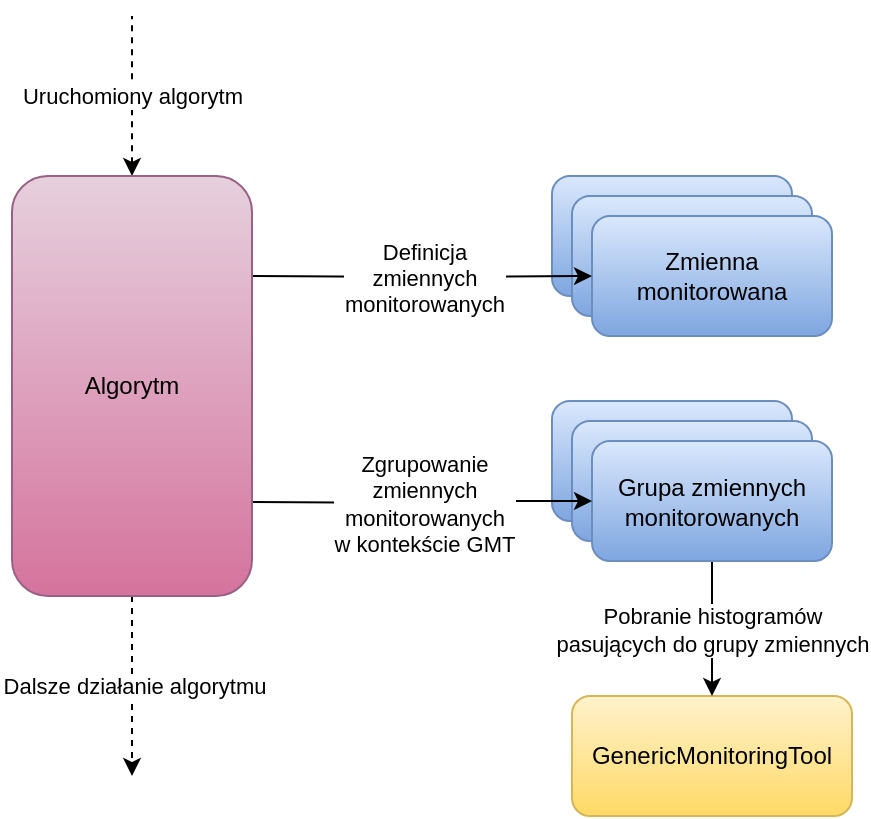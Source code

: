 <mxfile version="11.1.5" type="device" pages="1"><diagram id="CrJ-mrYIxERM8HC76sVr" name="Page-1"><mxGraphModel dx="946" dy="1736" grid="1" gridSize="10" guides="1" tooltips="1" connect="1" arrows="1" fold="1" page="1" pageScale="1" pageWidth="827" pageHeight="1169" math="0" shadow="0"><root><mxCell id="0"/><mxCell id="1" parent="0"/><mxCell id="_w5_CHOKVdQaKdulSWw0-3" value="GenericMonitoringTool" style="rounded=1;whiteSpace=wrap;html=1;fillColor=#fff2cc;strokeColor=#d6b656;gradientColor=#ffd966;" vertex="1" parent="1"><mxGeometry x="490" y="330" width="140" height="60" as="geometry"/></mxCell><mxCell id="_w5_CHOKVdQaKdulSWw0-47" value="Zmienna monitorowana" style="rounded=1;whiteSpace=wrap;html=1;gradientColor=#7ea6e0;fillColor=#dae8fc;strokeColor=#6c8ebf;" vertex="1" parent="1"><mxGeometry x="480" y="70" width="120" height="60" as="geometry"/></mxCell><mxCell id="_w5_CHOKVdQaKdulSWw0-48" value="Zmienna monitorowana" style="rounded=1;whiteSpace=wrap;html=1;gradientColor=#7ea6e0;fillColor=#dae8fc;strokeColor=#6c8ebf;" vertex="1" parent="1"><mxGeometry x="490" y="80" width="120" height="60" as="geometry"/></mxCell><mxCell id="_w5_CHOKVdQaKdulSWw0-49" value="Zmienna monitorowana" style="rounded=1;whiteSpace=wrap;html=1;gradientColor=#7ea6e0;fillColor=#dae8fc;strokeColor=#6c8ebf;" vertex="1" parent="1"><mxGeometry x="500" y="90" width="120" height="60" as="geometry"/></mxCell><mxCell id="_w5_CHOKVdQaKdulSWw0-50" value="Grupa zmiennych monitorowanych" style="rounded=1;whiteSpace=wrap;html=1;gradientColor=#7ea6e0;fillColor=#dae8fc;strokeColor=#6c8ebf;" vertex="1" parent="1"><mxGeometry x="480" y="182.5" width="120" height="60" as="geometry"/></mxCell><mxCell id="_w5_CHOKVdQaKdulSWw0-51" value="Grupa zmiennych monitorowanych" style="rounded=1;whiteSpace=wrap;html=1;gradientColor=#7ea6e0;fillColor=#dae8fc;strokeColor=#6c8ebf;" vertex="1" parent="1"><mxGeometry x="490" y="192.5" width="120" height="60" as="geometry"/></mxCell><mxCell id="_w5_CHOKVdQaKdulSWw0-56" value="Pobranie histogramów &lt;br&gt;pasujących do grupy zmiennych" style="edgeStyle=orthogonalEdgeStyle;rounded=0;orthogonalLoop=1;jettySize=auto;html=1;exitX=0.5;exitY=1;exitDx=0;exitDy=0;startArrow=none;startFill=0;endArrow=classic;endFill=1;" edge="1" parent="1" source="_w5_CHOKVdQaKdulSWw0-52" target="_w5_CHOKVdQaKdulSWw0-3"><mxGeometry relative="1" as="geometry"/></mxCell><mxCell id="_w5_CHOKVdQaKdulSWw0-52" value="Grupa zmiennych monitorowanych" style="rounded=1;whiteSpace=wrap;html=1;gradientColor=#7ea6e0;fillColor=#dae8fc;strokeColor=#6c8ebf;" vertex="1" parent="1"><mxGeometry x="500" y="202.5" width="120" height="60" as="geometry"/></mxCell><mxCell id="_w5_CHOKVdQaKdulSWw0-53" value="Definicja&lt;br&gt;zmiennych&lt;br&gt;monitorowanych" style="edgeStyle=orthogonalEdgeStyle;rounded=0;orthogonalLoop=1;jettySize=auto;html=1;startArrow=none;startFill=0;endArrow=classic;endFill=1;" edge="1" parent="1" target="_w5_CHOKVdQaKdulSWw0-49"><mxGeometry relative="1" as="geometry"><mxPoint x="330" y="120" as="sourcePoint"/></mxGeometry></mxCell><mxCell id="_w5_CHOKVdQaKdulSWw0-54" value="Zgrupowanie&lt;br&gt;zmiennych&lt;br&gt;monitorowanych&lt;br&gt;w kontekście GMT" style="edgeStyle=orthogonalEdgeStyle;rounded=0;orthogonalLoop=1;jettySize=auto;html=1;startArrow=none;startFill=0;endArrow=classic;endFill=1;" edge="1" parent="1" target="_w5_CHOKVdQaKdulSWw0-52"><mxGeometry relative="1" as="geometry"><mxPoint x="330" y="233" as="sourcePoint"/></mxGeometry></mxCell><mxCell id="_w5_CHOKVdQaKdulSWw0-57" value="Uruchomiony algorytm" style="edgeStyle=orthogonalEdgeStyle;rounded=0;orthogonalLoop=1;jettySize=auto;html=1;exitX=0.5;exitY=0;exitDx=0;exitDy=0;startArrow=classic;startFill=1;endArrow=none;endFill=0;dashed=1;" edge="1" parent="1" source="_w5_CHOKVdQaKdulSWw0-8"><mxGeometry relative="1" as="geometry"><mxPoint x="270" y="-10" as="targetPoint"/></mxGeometry></mxCell><mxCell id="_w5_CHOKVdQaKdulSWw0-58" value="Dalsze działanie algorytmu" style="edgeStyle=orthogonalEdgeStyle;rounded=0;orthogonalLoop=1;jettySize=auto;html=1;exitX=0.5;exitY=1;exitDx=0;exitDy=0;dashed=1;startArrow=none;startFill=0;endArrow=classic;endFill=1;" edge="1" parent="1" source="_w5_CHOKVdQaKdulSWw0-8"><mxGeometry relative="1" as="geometry"><mxPoint x="270" y="370" as="targetPoint"/></mxGeometry></mxCell><mxCell id="_w5_CHOKVdQaKdulSWw0-8" value="Algorytm" style="rounded=1;whiteSpace=wrap;html=1;fillColor=#e6d0de;strokeColor=#996185;gradientColor=#d5739d;" vertex="1" parent="1"><mxGeometry x="210" y="70" width="120" height="210" as="geometry"/></mxCell></root></mxGraphModel></diagram></mxfile>